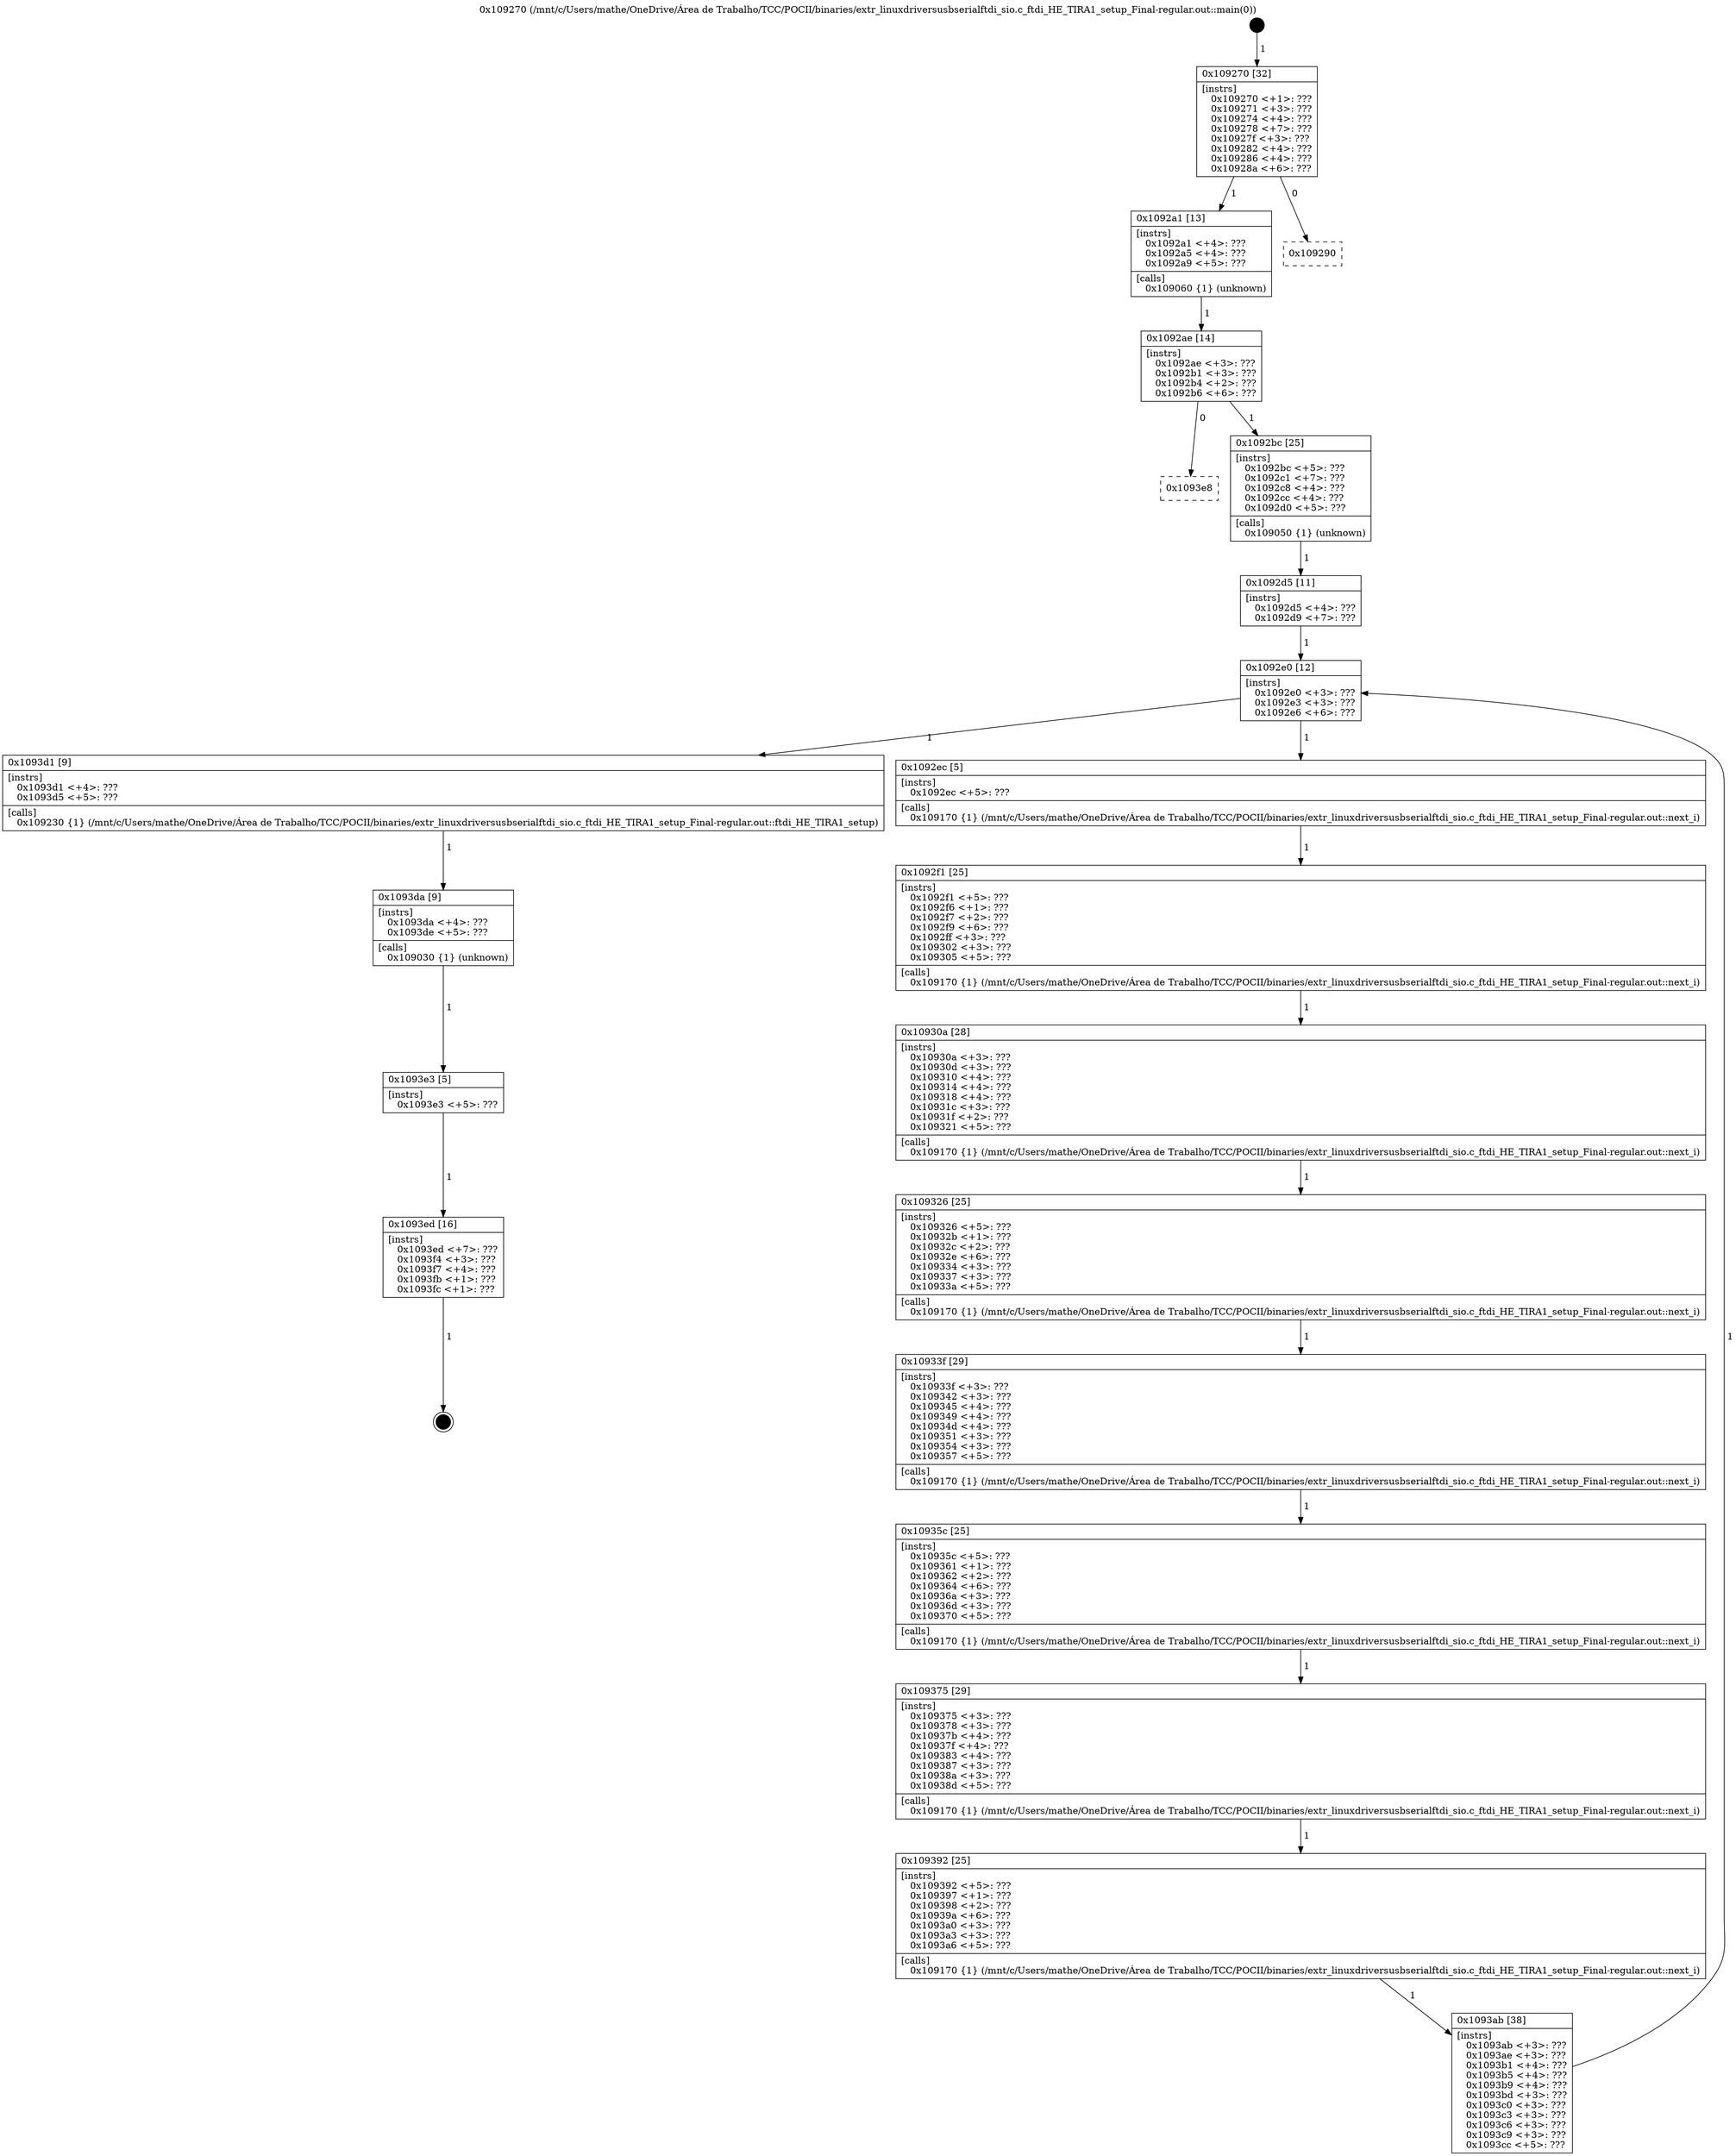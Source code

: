 digraph "0x109270" {
  label = "0x109270 (/mnt/c/Users/mathe/OneDrive/Área de Trabalho/TCC/POCII/binaries/extr_linuxdriversusbserialftdi_sio.c_ftdi_HE_TIRA1_setup_Final-regular.out::main(0))"
  labelloc = "t"
  node[shape=record]

  Entry [label="",width=0.3,height=0.3,shape=circle,fillcolor=black,style=filled]
  "0x109270" [label="{
     0x109270 [32]\l
     | [instrs]\l
     &nbsp;&nbsp;0x109270 \<+1\>: ???\l
     &nbsp;&nbsp;0x109271 \<+3\>: ???\l
     &nbsp;&nbsp;0x109274 \<+4\>: ???\l
     &nbsp;&nbsp;0x109278 \<+7\>: ???\l
     &nbsp;&nbsp;0x10927f \<+3\>: ???\l
     &nbsp;&nbsp;0x109282 \<+4\>: ???\l
     &nbsp;&nbsp;0x109286 \<+4\>: ???\l
     &nbsp;&nbsp;0x10928a \<+6\>: ???\l
  }"]
  "0x1092a1" [label="{
     0x1092a1 [13]\l
     | [instrs]\l
     &nbsp;&nbsp;0x1092a1 \<+4\>: ???\l
     &nbsp;&nbsp;0x1092a5 \<+4\>: ???\l
     &nbsp;&nbsp;0x1092a9 \<+5\>: ???\l
     | [calls]\l
     &nbsp;&nbsp;0x109060 \{1\} (unknown)\l
  }"]
  "0x109290" [label="{
     0x109290\l
  }", style=dashed]
  "0x1092ae" [label="{
     0x1092ae [14]\l
     | [instrs]\l
     &nbsp;&nbsp;0x1092ae \<+3\>: ???\l
     &nbsp;&nbsp;0x1092b1 \<+3\>: ???\l
     &nbsp;&nbsp;0x1092b4 \<+2\>: ???\l
     &nbsp;&nbsp;0x1092b6 \<+6\>: ???\l
  }"]
  "0x1093e8" [label="{
     0x1093e8\l
  }", style=dashed]
  "0x1092bc" [label="{
     0x1092bc [25]\l
     | [instrs]\l
     &nbsp;&nbsp;0x1092bc \<+5\>: ???\l
     &nbsp;&nbsp;0x1092c1 \<+7\>: ???\l
     &nbsp;&nbsp;0x1092c8 \<+4\>: ???\l
     &nbsp;&nbsp;0x1092cc \<+4\>: ???\l
     &nbsp;&nbsp;0x1092d0 \<+5\>: ???\l
     | [calls]\l
     &nbsp;&nbsp;0x109050 \{1\} (unknown)\l
  }"]
  Exit [label="",width=0.3,height=0.3,shape=circle,fillcolor=black,style=filled,peripheries=2]
  "0x1092e0" [label="{
     0x1092e0 [12]\l
     | [instrs]\l
     &nbsp;&nbsp;0x1092e0 \<+3\>: ???\l
     &nbsp;&nbsp;0x1092e3 \<+3\>: ???\l
     &nbsp;&nbsp;0x1092e6 \<+6\>: ???\l
  }"]
  "0x1093d1" [label="{
     0x1093d1 [9]\l
     | [instrs]\l
     &nbsp;&nbsp;0x1093d1 \<+4\>: ???\l
     &nbsp;&nbsp;0x1093d5 \<+5\>: ???\l
     | [calls]\l
     &nbsp;&nbsp;0x109230 \{1\} (/mnt/c/Users/mathe/OneDrive/Área de Trabalho/TCC/POCII/binaries/extr_linuxdriversusbserialftdi_sio.c_ftdi_HE_TIRA1_setup_Final-regular.out::ftdi_HE_TIRA1_setup)\l
  }"]
  "0x1092ec" [label="{
     0x1092ec [5]\l
     | [instrs]\l
     &nbsp;&nbsp;0x1092ec \<+5\>: ???\l
     | [calls]\l
     &nbsp;&nbsp;0x109170 \{1\} (/mnt/c/Users/mathe/OneDrive/Área de Trabalho/TCC/POCII/binaries/extr_linuxdriversusbserialftdi_sio.c_ftdi_HE_TIRA1_setup_Final-regular.out::next_i)\l
  }"]
  "0x1092f1" [label="{
     0x1092f1 [25]\l
     | [instrs]\l
     &nbsp;&nbsp;0x1092f1 \<+5\>: ???\l
     &nbsp;&nbsp;0x1092f6 \<+1\>: ???\l
     &nbsp;&nbsp;0x1092f7 \<+2\>: ???\l
     &nbsp;&nbsp;0x1092f9 \<+6\>: ???\l
     &nbsp;&nbsp;0x1092ff \<+3\>: ???\l
     &nbsp;&nbsp;0x109302 \<+3\>: ???\l
     &nbsp;&nbsp;0x109305 \<+5\>: ???\l
     | [calls]\l
     &nbsp;&nbsp;0x109170 \{1\} (/mnt/c/Users/mathe/OneDrive/Área de Trabalho/TCC/POCII/binaries/extr_linuxdriversusbserialftdi_sio.c_ftdi_HE_TIRA1_setup_Final-regular.out::next_i)\l
  }"]
  "0x10930a" [label="{
     0x10930a [28]\l
     | [instrs]\l
     &nbsp;&nbsp;0x10930a \<+3\>: ???\l
     &nbsp;&nbsp;0x10930d \<+3\>: ???\l
     &nbsp;&nbsp;0x109310 \<+4\>: ???\l
     &nbsp;&nbsp;0x109314 \<+4\>: ???\l
     &nbsp;&nbsp;0x109318 \<+4\>: ???\l
     &nbsp;&nbsp;0x10931c \<+3\>: ???\l
     &nbsp;&nbsp;0x10931f \<+2\>: ???\l
     &nbsp;&nbsp;0x109321 \<+5\>: ???\l
     | [calls]\l
     &nbsp;&nbsp;0x109170 \{1\} (/mnt/c/Users/mathe/OneDrive/Área de Trabalho/TCC/POCII/binaries/extr_linuxdriversusbserialftdi_sio.c_ftdi_HE_TIRA1_setup_Final-regular.out::next_i)\l
  }"]
  "0x109326" [label="{
     0x109326 [25]\l
     | [instrs]\l
     &nbsp;&nbsp;0x109326 \<+5\>: ???\l
     &nbsp;&nbsp;0x10932b \<+1\>: ???\l
     &nbsp;&nbsp;0x10932c \<+2\>: ???\l
     &nbsp;&nbsp;0x10932e \<+6\>: ???\l
     &nbsp;&nbsp;0x109334 \<+3\>: ???\l
     &nbsp;&nbsp;0x109337 \<+3\>: ???\l
     &nbsp;&nbsp;0x10933a \<+5\>: ???\l
     | [calls]\l
     &nbsp;&nbsp;0x109170 \{1\} (/mnt/c/Users/mathe/OneDrive/Área de Trabalho/TCC/POCII/binaries/extr_linuxdriversusbserialftdi_sio.c_ftdi_HE_TIRA1_setup_Final-regular.out::next_i)\l
  }"]
  "0x10933f" [label="{
     0x10933f [29]\l
     | [instrs]\l
     &nbsp;&nbsp;0x10933f \<+3\>: ???\l
     &nbsp;&nbsp;0x109342 \<+3\>: ???\l
     &nbsp;&nbsp;0x109345 \<+4\>: ???\l
     &nbsp;&nbsp;0x109349 \<+4\>: ???\l
     &nbsp;&nbsp;0x10934d \<+4\>: ???\l
     &nbsp;&nbsp;0x109351 \<+3\>: ???\l
     &nbsp;&nbsp;0x109354 \<+3\>: ???\l
     &nbsp;&nbsp;0x109357 \<+5\>: ???\l
     | [calls]\l
     &nbsp;&nbsp;0x109170 \{1\} (/mnt/c/Users/mathe/OneDrive/Área de Trabalho/TCC/POCII/binaries/extr_linuxdriversusbserialftdi_sio.c_ftdi_HE_TIRA1_setup_Final-regular.out::next_i)\l
  }"]
  "0x10935c" [label="{
     0x10935c [25]\l
     | [instrs]\l
     &nbsp;&nbsp;0x10935c \<+5\>: ???\l
     &nbsp;&nbsp;0x109361 \<+1\>: ???\l
     &nbsp;&nbsp;0x109362 \<+2\>: ???\l
     &nbsp;&nbsp;0x109364 \<+6\>: ???\l
     &nbsp;&nbsp;0x10936a \<+3\>: ???\l
     &nbsp;&nbsp;0x10936d \<+3\>: ???\l
     &nbsp;&nbsp;0x109370 \<+5\>: ???\l
     | [calls]\l
     &nbsp;&nbsp;0x109170 \{1\} (/mnt/c/Users/mathe/OneDrive/Área de Trabalho/TCC/POCII/binaries/extr_linuxdriversusbserialftdi_sio.c_ftdi_HE_TIRA1_setup_Final-regular.out::next_i)\l
  }"]
  "0x109375" [label="{
     0x109375 [29]\l
     | [instrs]\l
     &nbsp;&nbsp;0x109375 \<+3\>: ???\l
     &nbsp;&nbsp;0x109378 \<+3\>: ???\l
     &nbsp;&nbsp;0x10937b \<+4\>: ???\l
     &nbsp;&nbsp;0x10937f \<+4\>: ???\l
     &nbsp;&nbsp;0x109383 \<+4\>: ???\l
     &nbsp;&nbsp;0x109387 \<+3\>: ???\l
     &nbsp;&nbsp;0x10938a \<+3\>: ???\l
     &nbsp;&nbsp;0x10938d \<+5\>: ???\l
     | [calls]\l
     &nbsp;&nbsp;0x109170 \{1\} (/mnt/c/Users/mathe/OneDrive/Área de Trabalho/TCC/POCII/binaries/extr_linuxdriversusbserialftdi_sio.c_ftdi_HE_TIRA1_setup_Final-regular.out::next_i)\l
  }"]
  "0x109392" [label="{
     0x109392 [25]\l
     | [instrs]\l
     &nbsp;&nbsp;0x109392 \<+5\>: ???\l
     &nbsp;&nbsp;0x109397 \<+1\>: ???\l
     &nbsp;&nbsp;0x109398 \<+2\>: ???\l
     &nbsp;&nbsp;0x10939a \<+6\>: ???\l
     &nbsp;&nbsp;0x1093a0 \<+3\>: ???\l
     &nbsp;&nbsp;0x1093a3 \<+3\>: ???\l
     &nbsp;&nbsp;0x1093a6 \<+5\>: ???\l
     | [calls]\l
     &nbsp;&nbsp;0x109170 \{1\} (/mnt/c/Users/mathe/OneDrive/Área de Trabalho/TCC/POCII/binaries/extr_linuxdriversusbserialftdi_sio.c_ftdi_HE_TIRA1_setup_Final-regular.out::next_i)\l
  }"]
  "0x1093ab" [label="{
     0x1093ab [38]\l
     | [instrs]\l
     &nbsp;&nbsp;0x1093ab \<+3\>: ???\l
     &nbsp;&nbsp;0x1093ae \<+3\>: ???\l
     &nbsp;&nbsp;0x1093b1 \<+4\>: ???\l
     &nbsp;&nbsp;0x1093b5 \<+4\>: ???\l
     &nbsp;&nbsp;0x1093b9 \<+4\>: ???\l
     &nbsp;&nbsp;0x1093bd \<+3\>: ???\l
     &nbsp;&nbsp;0x1093c0 \<+3\>: ???\l
     &nbsp;&nbsp;0x1093c3 \<+3\>: ???\l
     &nbsp;&nbsp;0x1093c6 \<+3\>: ???\l
     &nbsp;&nbsp;0x1093c9 \<+3\>: ???\l
     &nbsp;&nbsp;0x1093cc \<+5\>: ???\l
  }"]
  "0x1092d5" [label="{
     0x1092d5 [11]\l
     | [instrs]\l
     &nbsp;&nbsp;0x1092d5 \<+4\>: ???\l
     &nbsp;&nbsp;0x1092d9 \<+7\>: ???\l
  }"]
  "0x1093da" [label="{
     0x1093da [9]\l
     | [instrs]\l
     &nbsp;&nbsp;0x1093da \<+4\>: ???\l
     &nbsp;&nbsp;0x1093de \<+5\>: ???\l
     | [calls]\l
     &nbsp;&nbsp;0x109030 \{1\} (unknown)\l
  }"]
  "0x1093e3" [label="{
     0x1093e3 [5]\l
     | [instrs]\l
     &nbsp;&nbsp;0x1093e3 \<+5\>: ???\l
  }"]
  "0x1093ed" [label="{
     0x1093ed [16]\l
     | [instrs]\l
     &nbsp;&nbsp;0x1093ed \<+7\>: ???\l
     &nbsp;&nbsp;0x1093f4 \<+3\>: ???\l
     &nbsp;&nbsp;0x1093f7 \<+4\>: ???\l
     &nbsp;&nbsp;0x1093fb \<+1\>: ???\l
     &nbsp;&nbsp;0x1093fc \<+1\>: ???\l
  }"]
  Entry -> "0x109270" [label=" 1"]
  "0x109270" -> "0x1092a1" [label=" 1"]
  "0x109270" -> "0x109290" [label=" 0"]
  "0x1092a1" -> "0x1092ae" [label=" 1"]
  "0x1092ae" -> "0x1093e8" [label=" 0"]
  "0x1092ae" -> "0x1092bc" [label=" 1"]
  "0x1093ed" -> Exit [label=" 1"]
  "0x1092bc" -> "0x1092d5" [label=" 1"]
  "0x1092e0" -> "0x1093d1" [label=" 1"]
  "0x1092e0" -> "0x1092ec" [label=" 1"]
  "0x1092ec" -> "0x1092f1" [label=" 1"]
  "0x1092f1" -> "0x10930a" [label=" 1"]
  "0x10930a" -> "0x109326" [label=" 1"]
  "0x109326" -> "0x10933f" [label=" 1"]
  "0x10933f" -> "0x10935c" [label=" 1"]
  "0x10935c" -> "0x109375" [label=" 1"]
  "0x109375" -> "0x109392" [label=" 1"]
  "0x109392" -> "0x1093ab" [label=" 1"]
  "0x1092d5" -> "0x1092e0" [label=" 1"]
  "0x1093ab" -> "0x1092e0" [label=" 1"]
  "0x1093d1" -> "0x1093da" [label=" 1"]
  "0x1093da" -> "0x1093e3" [label=" 1"]
  "0x1093e3" -> "0x1093ed" [label=" 1"]
}
